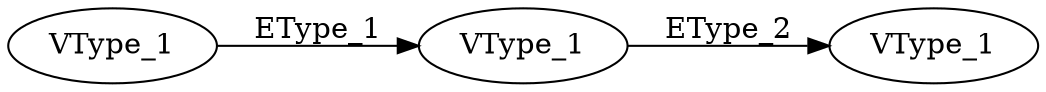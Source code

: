 digraph N1_M2_k2_view1 {
 rankdir="LR";
 1 [label="VType_1"];
 2 [label="VType_1"];
 3 [label="VType_1"];

 1 -> 2 [label="EType_1"];
 2 -> 3 [label="EType_2"];
}
